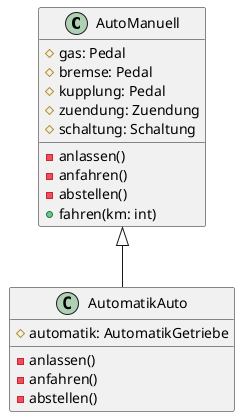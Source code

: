 @startuml

class AutoManuell {
	# gas: Pedal
	# bremse: Pedal
	# kupplung: Pedal
	# zuendung: Zuendung
	# schaltung: Schaltung
	- anlassen()
	- anfahren()
	- abstellen()
	+ fahren(km: int)
}

class AutomatikAuto extends AutoManuell {
	# automatik: AutomatikGetriebe
	- anlassen()
	- anfahren()
	- abstellen()
}

@enduml
